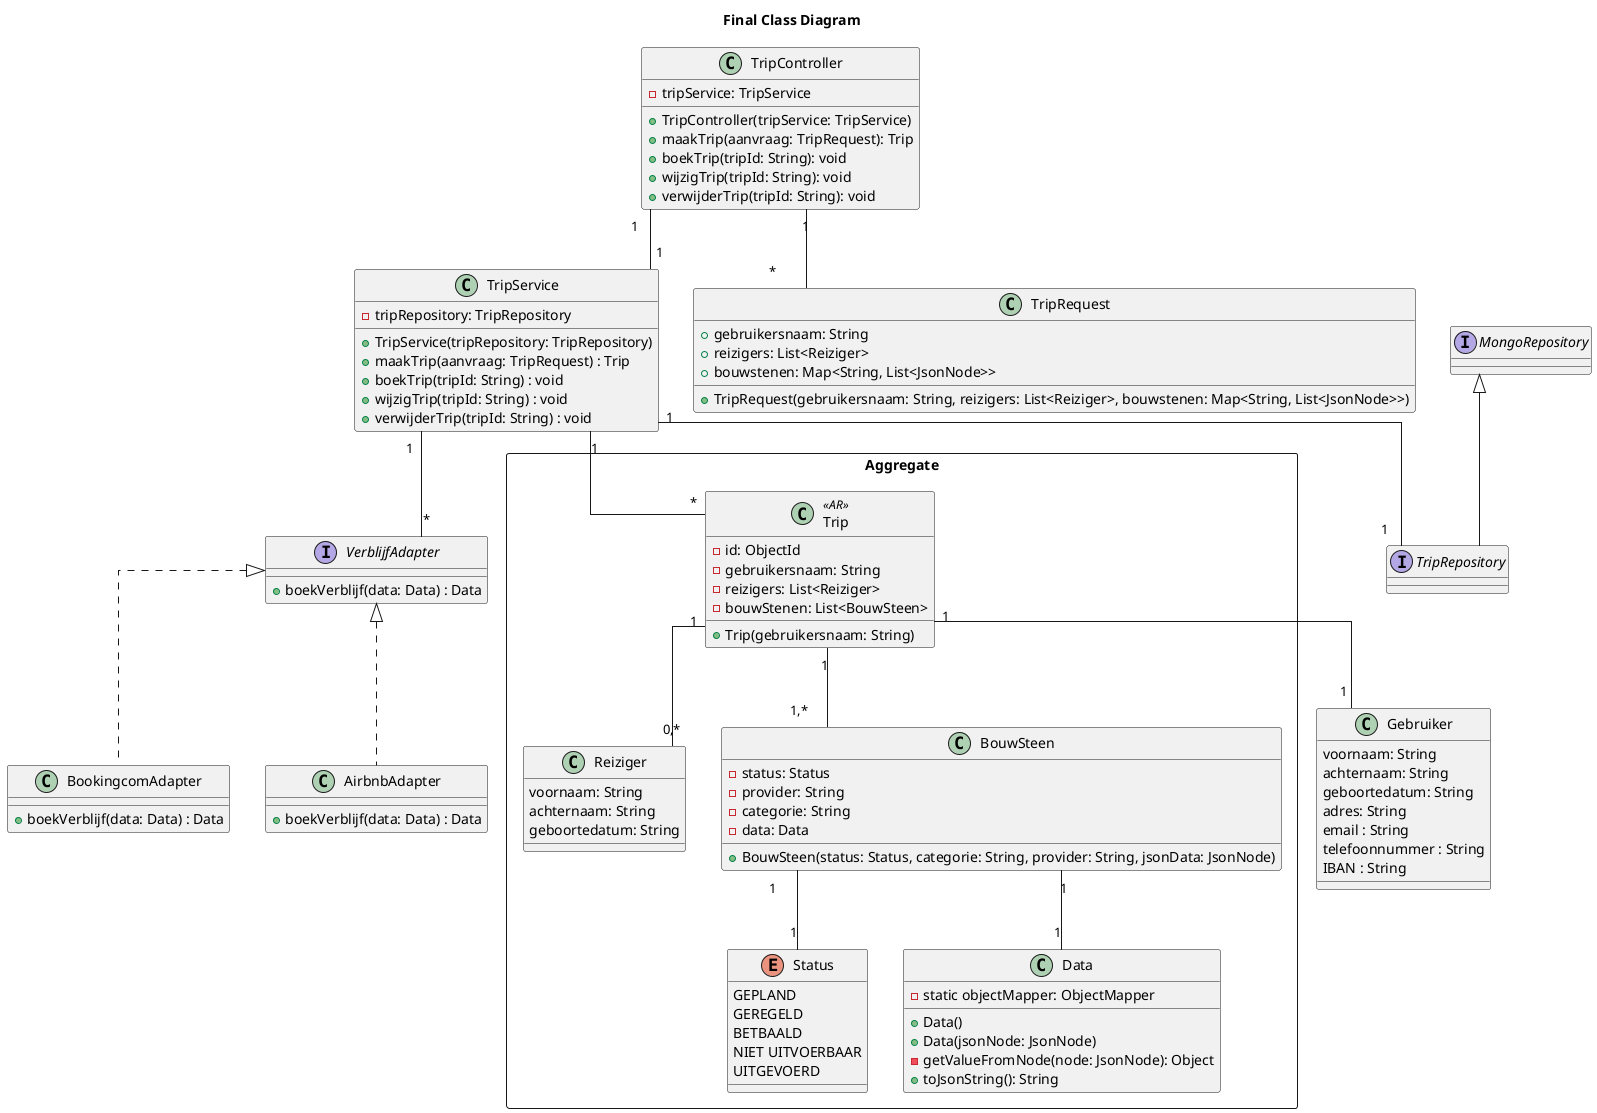 @startuml
'https://plantuml.com/class-diagram
title Final Class Diagram
skinparam linetype ortho

class TripController {
    -tripService: TripService
    +TripController(tripService: TripService)
    +maakTrip(aanvraag: TripRequest): Trip
    +boekTrip(tripId: String): void
    +wijzigTrip(tripId: String): void
    +verwijderTrip(tripId: String): void
}

class TripService {
    -tripRepository: TripRepository
    +TripService(tripRepository: TripRepository)
    +maakTrip(aanvraag: TripRequest) : Trip
    +boekTrip(tripId: String) : void
    +wijzigTrip(tripId: String) : void
    +verwijderTrip(tripId: String) : void
}

interface TripRepository extends MongoRepository<Trip, String> {
}

class Gebruiker {
    voornaam: String
    achternaam: String
    geboortedatum: String
    adres: String
    email : String
    telefoonnummer : String
    IBAN : String
}

rectangle "Aggregate" {

class Trip <<AR>> {
    -id: ObjectId
    -gebruikersnaam: String
    -reizigers: List<Reiziger>
    -bouwStenen: List<BouwSteen>
    +Trip(gebruikersnaam: String)
}

class Reiziger {
    voornaam: String
    achternaam: String
    geboortedatum: String
}

class BouwSteen {
    -status: Status
    -provider: String
    -categorie: String
    -data: Data
    +BouwSteen(status: Status, categorie: String, provider: String, jsonData: JsonNode)
}

enum Status {
   GEPLAND
   GEREGELD
   BETBAALD
   NIET UITVOERBAAR
   UITGEVOERD
}

class Data  {
    -static objectMapper: ObjectMapper
    +Data()
    +Data(jsonNode: JsonNode)
    -getValueFromNode(node: JsonNode): Object
    +toJsonString(): String
}

}

interface VerblijfAdapter {
    +boekVerblijf(data: Data) : Data
}

class BookingcomAdapter implements VerblijfAdapter {
    +boekVerblijf(data: Data) : Data
}

class AirbnbAdapter implements VerblijfAdapter {
    +boekVerblijf(data: Data) : Data
}

class TripRequest {
    +gebruikersnaam: String
    +reizigers: List<Reiziger>
    +bouwstenen: Map<String, List<JsonNode>>
    +TripRequest(gebruikersnaam: String, reizigers: List<Reiziger>, bouwstenen: Map<String, List<JsonNode>>)
}

TripController "1" -- "1" TripService
TripService "1" -- "1" TripRepository
TripController "1" -- "*" TripRequest

TripService "1" -- "*" Trip
TripService "1" -- "*" VerblijfAdapter

BouwSteen "1" -- "1" Data
BouwSteen "1" -- "1" Status
Trip "1" -- "1,*" BouwSteen
Trip "1" -- "0,*" Reiziger
Trip "1" -- "1" Gebruiker

@enduml
